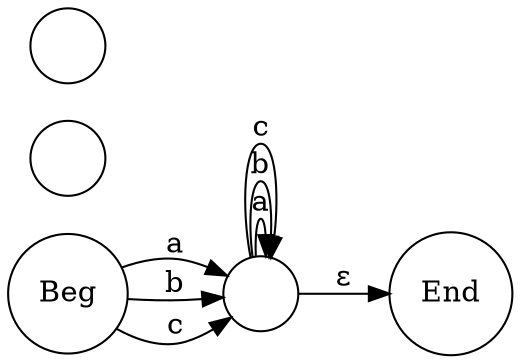 digraph tokex {
	labelloc="t";
	label="";
	graph [dpi=200];
	rankdir=LR;
	fontname="Helvetica";
	edge [arrowhead=normal,arrowtail=dot];
	node [shape=circle];
	# Auto-generated by Tokex.

	Beg [label="Beg"];
	1 [label=""];
	2 [label=""];
	3 [label=""];
	End [label="End"];
	Beg -> 3 [label="a"];
	Beg -> 3 [label="b"];
	Beg -> 3 [label="c"];
	3 -> End [label=<&epsilon;>];
	3 -> 3 [label="a"];
	3 -> 3 [label="b"];
	3 -> 3 [label="c"];
}
